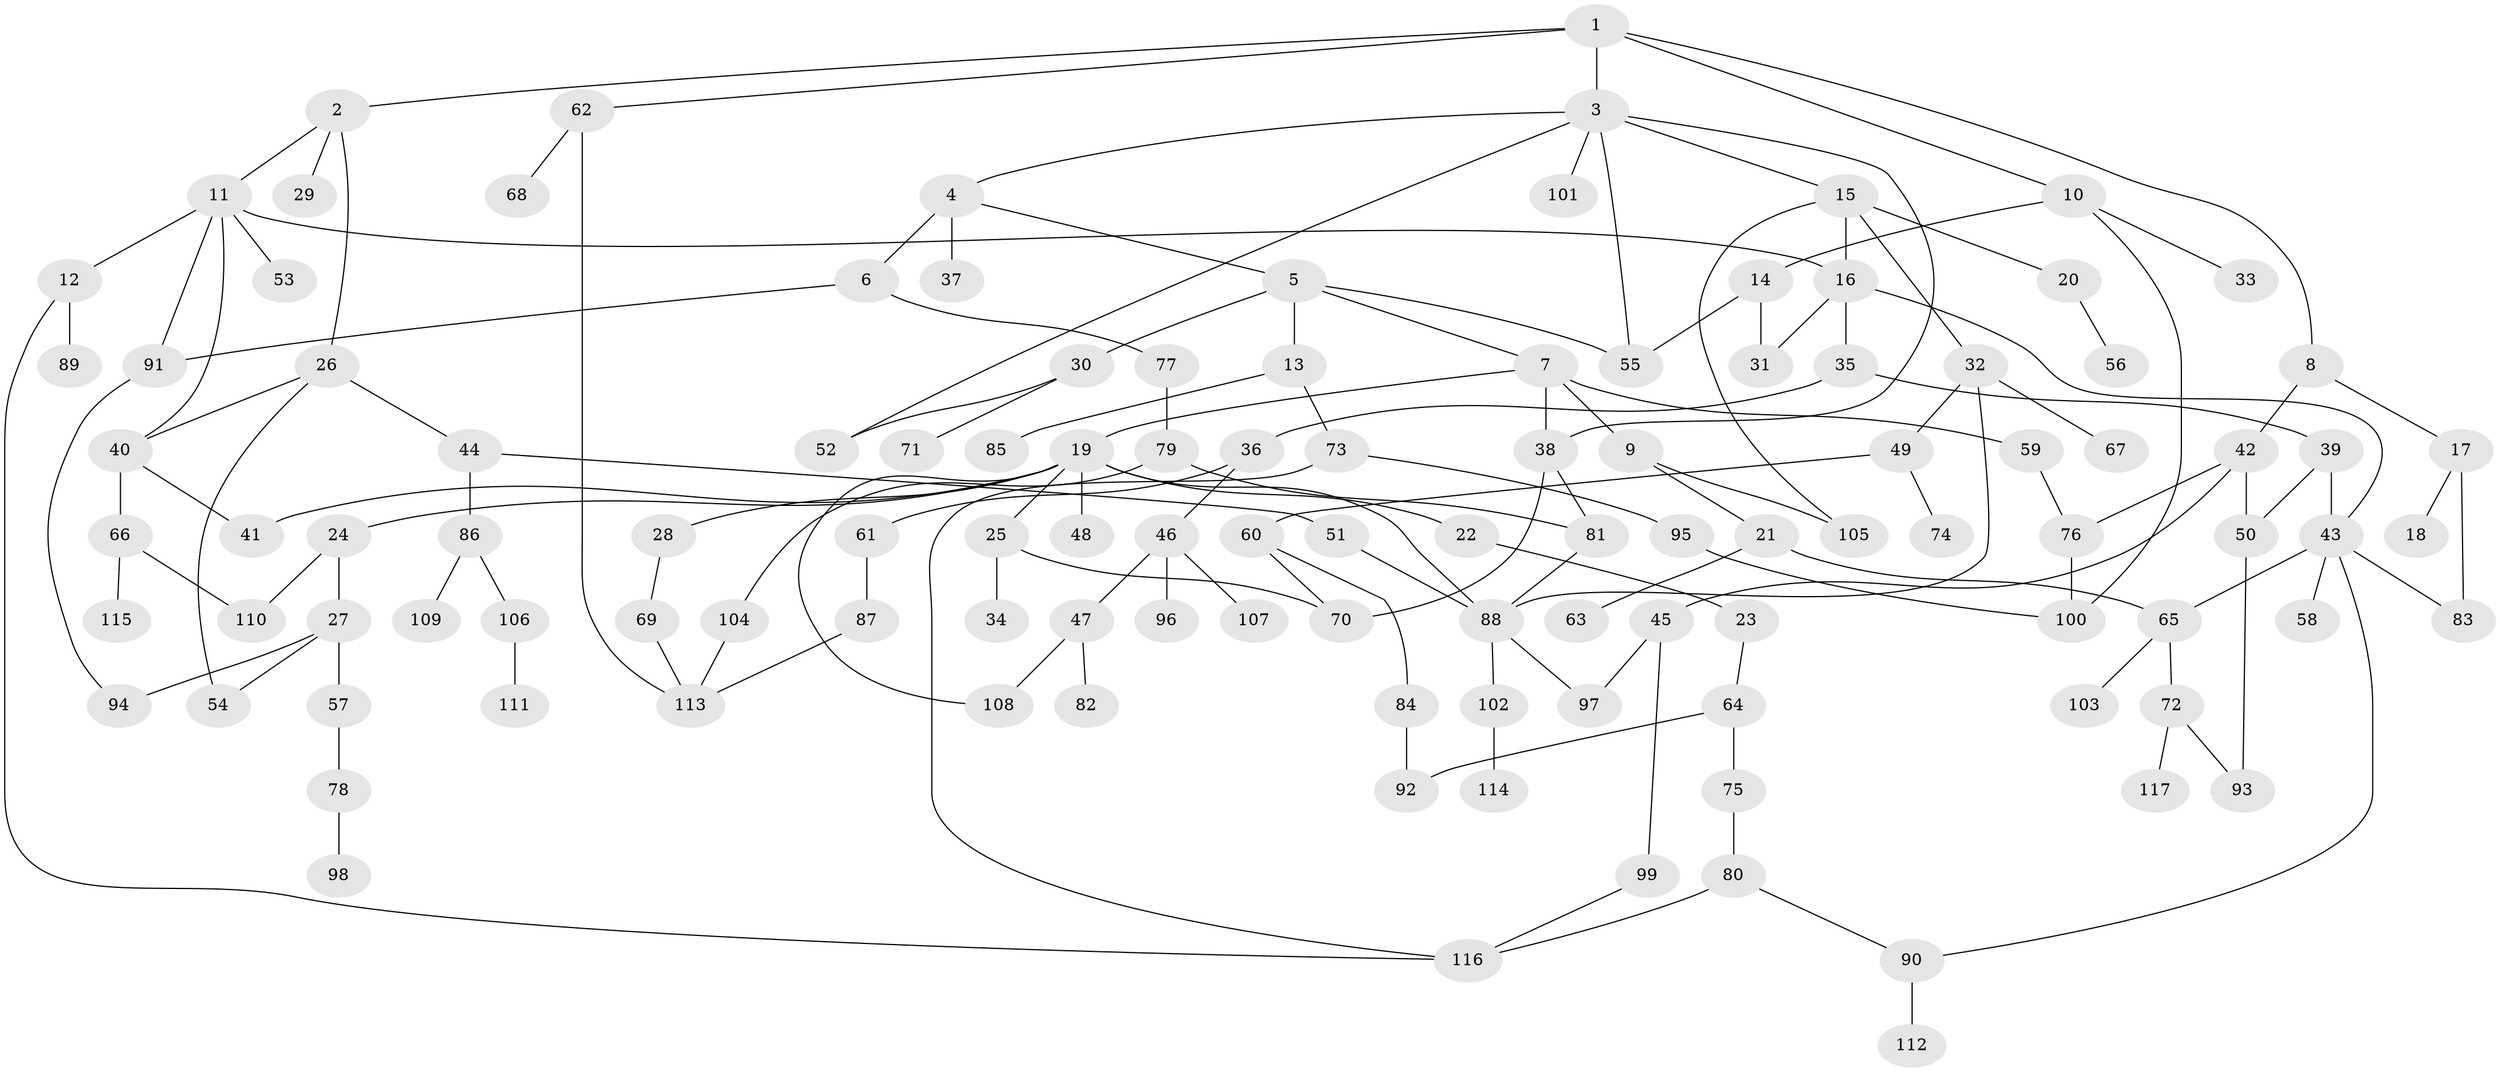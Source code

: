 // coarse degree distribution, {5: 0.14583333333333334, 3: 0.2708333333333333, 6: 0.125, 4: 0.125, 9: 0.020833333333333332, 2: 0.20833333333333334, 1: 0.10416666666666667}
// Generated by graph-tools (version 1.1) at 2025/48/03/04/25 22:48:49]
// undirected, 117 vertices, 153 edges
graph export_dot {
  node [color=gray90,style=filled];
  1;
  2;
  3;
  4;
  5;
  6;
  7;
  8;
  9;
  10;
  11;
  12;
  13;
  14;
  15;
  16;
  17;
  18;
  19;
  20;
  21;
  22;
  23;
  24;
  25;
  26;
  27;
  28;
  29;
  30;
  31;
  32;
  33;
  34;
  35;
  36;
  37;
  38;
  39;
  40;
  41;
  42;
  43;
  44;
  45;
  46;
  47;
  48;
  49;
  50;
  51;
  52;
  53;
  54;
  55;
  56;
  57;
  58;
  59;
  60;
  61;
  62;
  63;
  64;
  65;
  66;
  67;
  68;
  69;
  70;
  71;
  72;
  73;
  74;
  75;
  76;
  77;
  78;
  79;
  80;
  81;
  82;
  83;
  84;
  85;
  86;
  87;
  88;
  89;
  90;
  91;
  92;
  93;
  94;
  95;
  96;
  97;
  98;
  99;
  100;
  101;
  102;
  103;
  104;
  105;
  106;
  107;
  108;
  109;
  110;
  111;
  112;
  113;
  114;
  115;
  116;
  117;
  1 -- 2;
  1 -- 3;
  1 -- 8;
  1 -- 10;
  1 -- 62;
  2 -- 11;
  2 -- 26;
  2 -- 29;
  3 -- 4;
  3 -- 15;
  3 -- 38;
  3 -- 101;
  3 -- 52;
  3 -- 55;
  4 -- 5;
  4 -- 6;
  4 -- 37;
  5 -- 7;
  5 -- 13;
  5 -- 30;
  5 -- 55;
  6 -- 77;
  6 -- 91;
  7 -- 9;
  7 -- 19;
  7 -- 59;
  7 -- 38;
  8 -- 17;
  8 -- 42;
  9 -- 21;
  9 -- 105;
  10 -- 14;
  10 -- 33;
  10 -- 100;
  11 -- 12;
  11 -- 40;
  11 -- 53;
  11 -- 91;
  11 -- 16;
  12 -- 89;
  12 -- 116;
  13 -- 73;
  13 -- 85;
  14 -- 31;
  14 -- 55;
  15 -- 16;
  15 -- 20;
  15 -- 32;
  15 -- 105;
  16 -- 35;
  16 -- 43;
  16 -- 31;
  17 -- 18;
  17 -- 83;
  19 -- 22;
  19 -- 24;
  19 -- 25;
  19 -- 28;
  19 -- 41;
  19 -- 48;
  19 -- 88;
  19 -- 108;
  20 -- 56;
  21 -- 63;
  21 -- 65;
  22 -- 23;
  23 -- 64;
  24 -- 27;
  24 -- 110;
  25 -- 34;
  25 -- 70;
  26 -- 44;
  26 -- 54;
  26 -- 40;
  27 -- 54;
  27 -- 57;
  27 -- 94;
  28 -- 69;
  30 -- 52;
  30 -- 71;
  32 -- 49;
  32 -- 67;
  32 -- 88;
  35 -- 36;
  35 -- 39;
  36 -- 46;
  36 -- 61;
  38 -- 70;
  38 -- 81;
  39 -- 43;
  39 -- 50;
  40 -- 66;
  40 -- 41;
  42 -- 45;
  42 -- 50;
  42 -- 76;
  43 -- 58;
  43 -- 65;
  43 -- 90;
  43 -- 83;
  44 -- 51;
  44 -- 86;
  45 -- 99;
  45 -- 97;
  46 -- 47;
  46 -- 96;
  46 -- 107;
  47 -- 82;
  47 -- 108;
  49 -- 60;
  49 -- 74;
  50 -- 93;
  51 -- 88;
  57 -- 78;
  59 -- 76;
  60 -- 70;
  60 -- 84;
  61 -- 87;
  62 -- 68;
  62 -- 113;
  64 -- 75;
  64 -- 92;
  65 -- 72;
  65 -- 103;
  66 -- 110;
  66 -- 115;
  69 -- 113;
  72 -- 117;
  72 -- 93;
  73 -- 95;
  73 -- 116;
  75 -- 80;
  76 -- 100;
  77 -- 79;
  78 -- 98;
  79 -- 81;
  79 -- 104;
  80 -- 90;
  80 -- 116;
  81 -- 88;
  84 -- 92;
  86 -- 106;
  86 -- 109;
  87 -- 113;
  88 -- 97;
  88 -- 102;
  90 -- 112;
  91 -- 94;
  95 -- 100;
  99 -- 116;
  102 -- 114;
  104 -- 113;
  106 -- 111;
}
